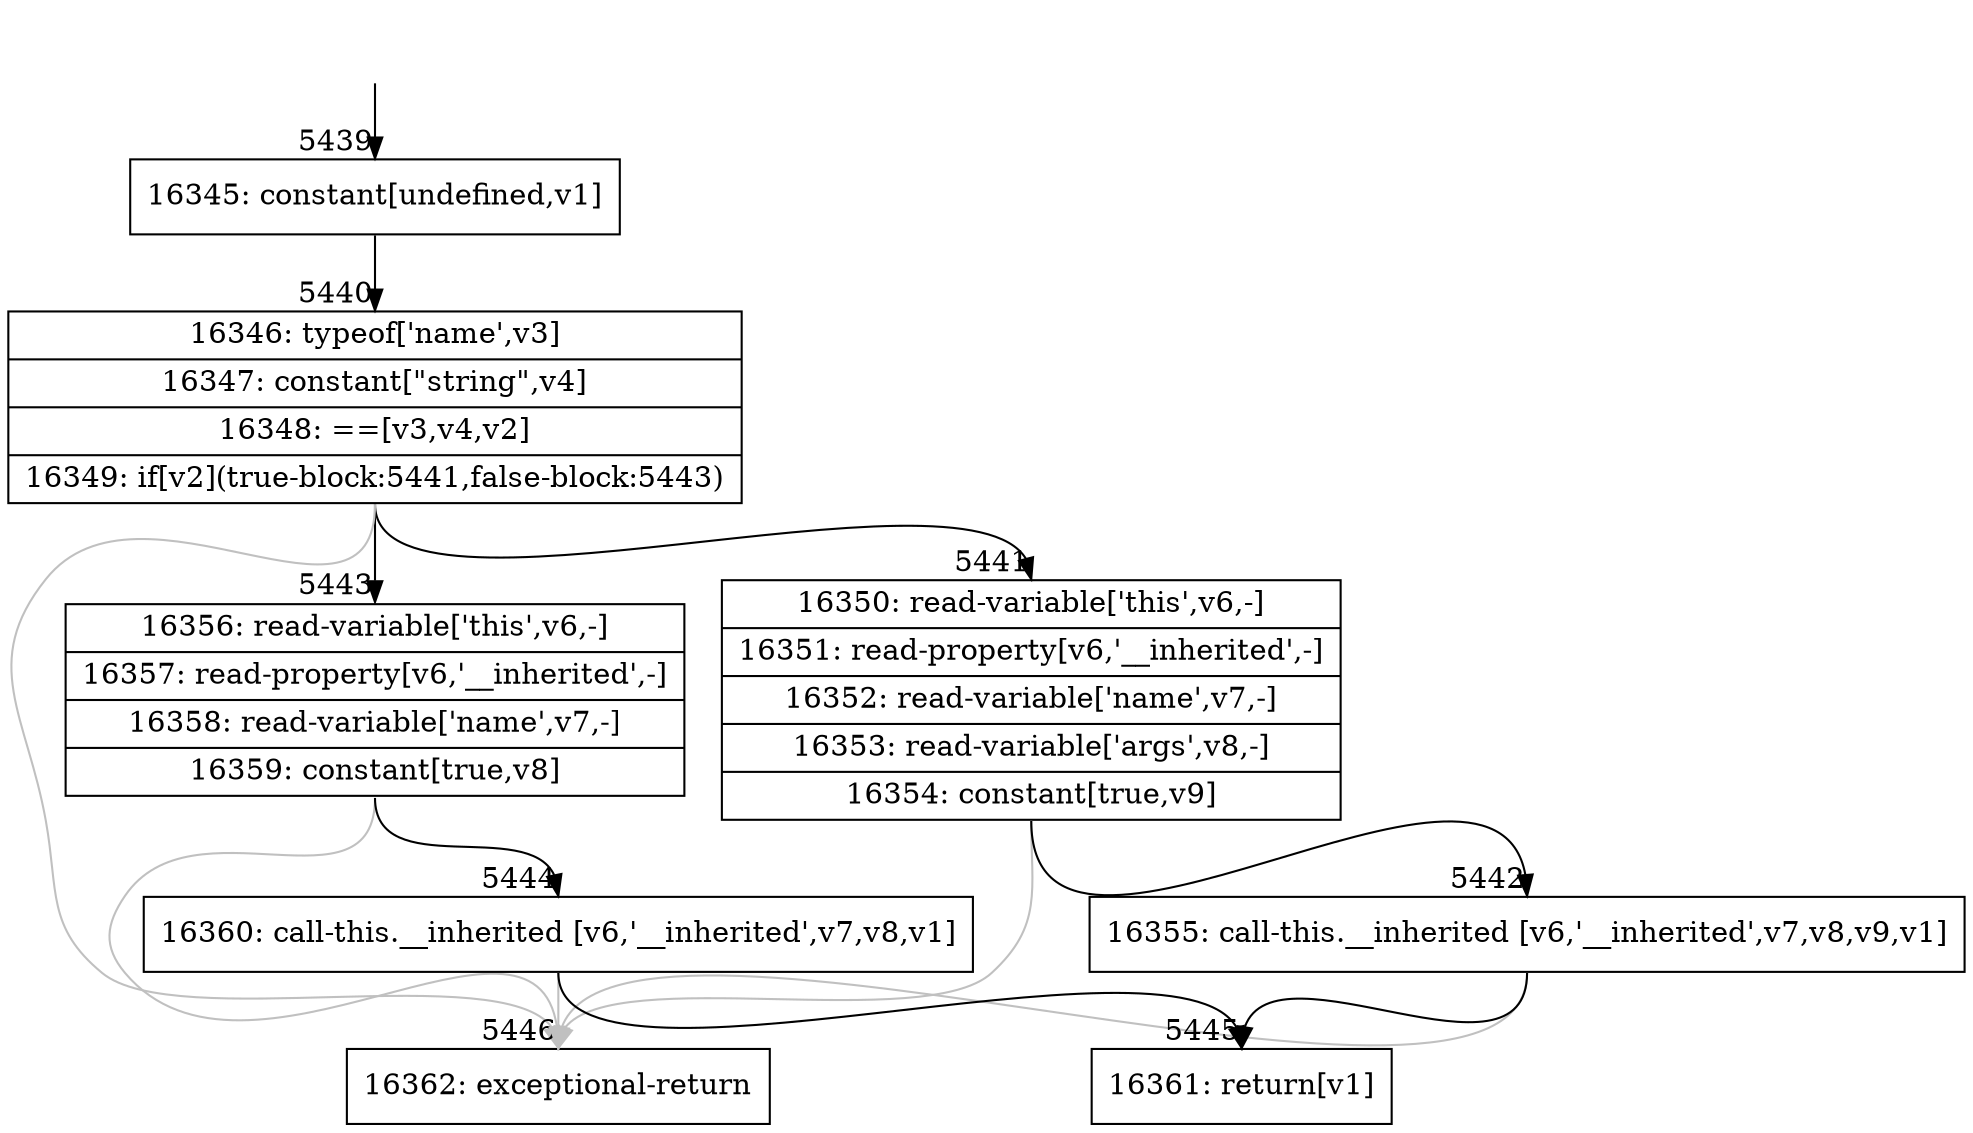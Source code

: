 digraph {
rankdir="TD"
BB_entry375[shape=none,label=""];
BB_entry375 -> BB5439 [tailport=s, headport=n, headlabel="    5439"]
BB5439 [shape=record label="{16345: constant[undefined,v1]}" ] 
BB5439 -> BB5440 [tailport=s, headport=n, headlabel="      5440"]
BB5440 [shape=record label="{16346: typeof['name',v3]|16347: constant[\"string\",v4]|16348: ==[v3,v4,v2]|16349: if[v2](true-block:5441,false-block:5443)}" ] 
BB5440 -> BB5441 [tailport=s, headport=n, headlabel="      5441"]
BB5440 -> BB5443 [tailport=s, headport=n, headlabel="      5443"]
BB5440 -> BB5446 [tailport=s, headport=n, color=gray, headlabel="      5446"]
BB5441 [shape=record label="{16350: read-variable['this',v6,-]|16351: read-property[v6,'__inherited',-]|16352: read-variable['name',v7,-]|16353: read-variable['args',v8,-]|16354: constant[true,v9]}" ] 
BB5441 -> BB5442 [tailport=s, headport=n, headlabel="      5442"]
BB5441 -> BB5446 [tailport=s, headport=n, color=gray]
BB5442 [shape=record label="{16355: call-this.__inherited [v6,'__inherited',v7,v8,v9,v1]}" ] 
BB5442 -> BB5445 [tailport=s, headport=n, headlabel="      5445"]
BB5442 -> BB5446 [tailport=s, headport=n, color=gray]
BB5443 [shape=record label="{16356: read-variable['this',v6,-]|16357: read-property[v6,'__inherited',-]|16358: read-variable['name',v7,-]|16359: constant[true,v8]}" ] 
BB5443 -> BB5444 [tailport=s, headport=n, headlabel="      5444"]
BB5443 -> BB5446 [tailport=s, headport=n, color=gray]
BB5444 [shape=record label="{16360: call-this.__inherited [v6,'__inherited',v7,v8,v1]}" ] 
BB5444 -> BB5445 [tailport=s, headport=n]
BB5444 -> BB5446 [tailport=s, headport=n, color=gray]
BB5445 [shape=record label="{16361: return[v1]}" ] 
BB5446 [shape=record label="{16362: exceptional-return}" ] 
//#$~ 7383
}
